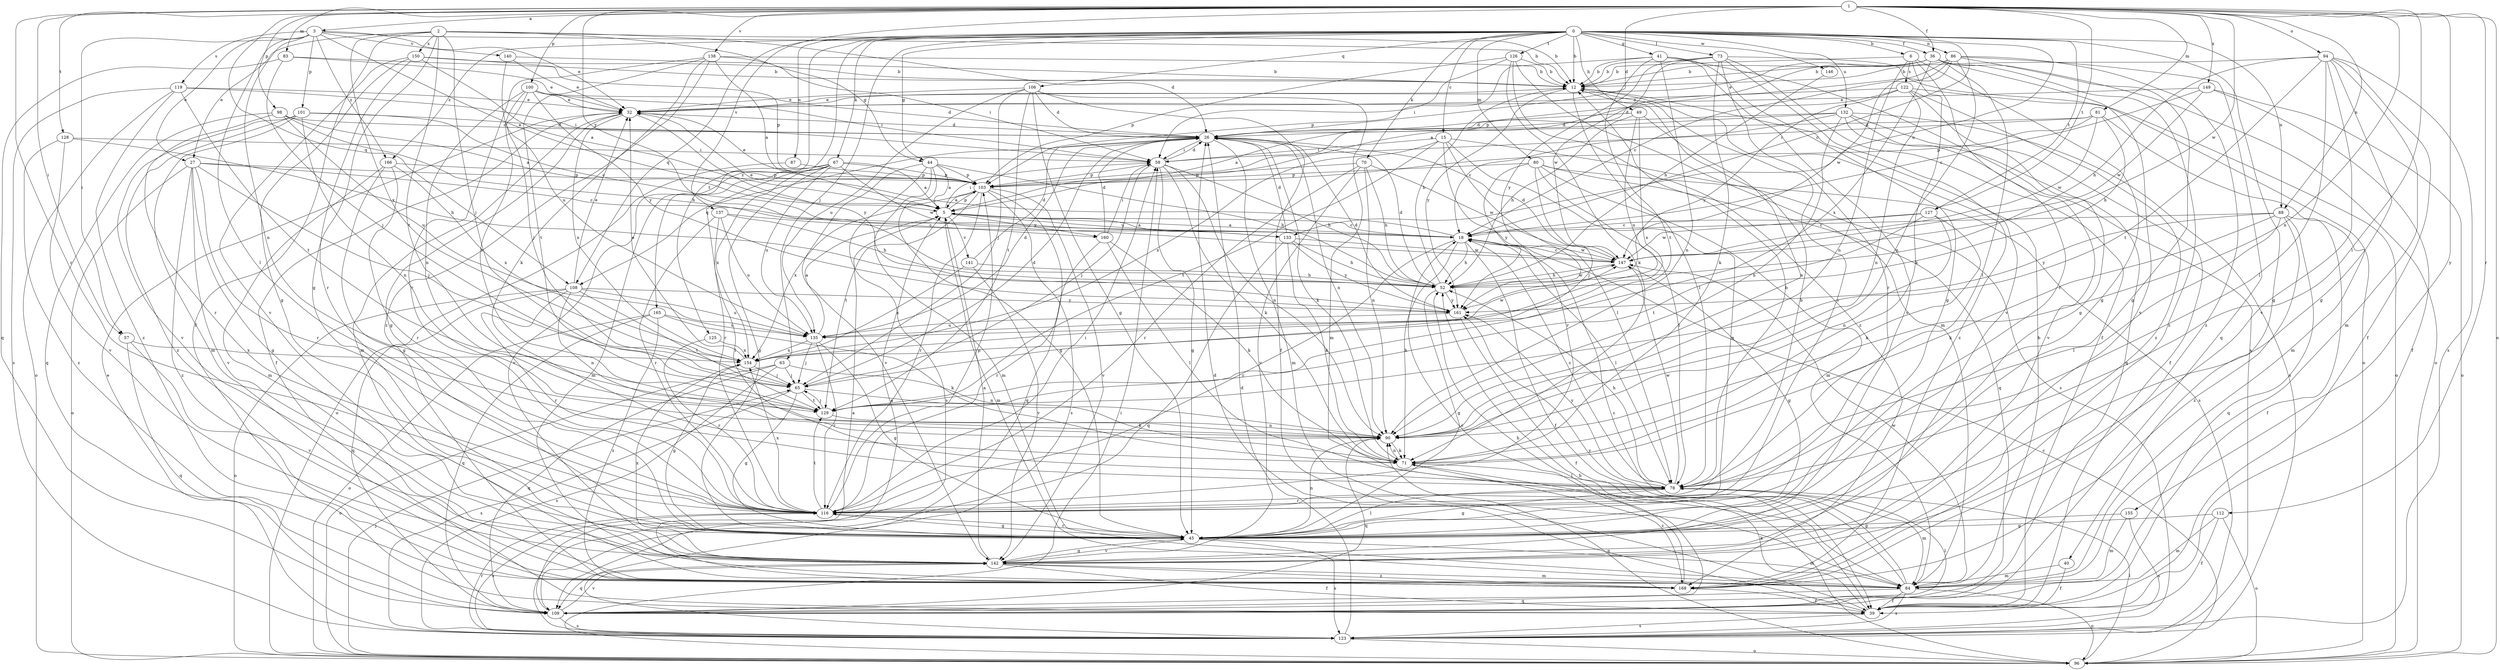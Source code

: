 strict digraph  {
0;
1;
2;
3;
5;
6;
12;
15;
18;
26;
27;
32;
36;
39;
40;
41;
44;
45;
49;
52;
57;
58;
63;
65;
67;
70;
71;
73;
78;
80;
81;
83;
84;
86;
87;
88;
90;
94;
96;
98;
100;
101;
103;
106;
108;
109;
112;
116;
119;
122;
123;
125;
126;
127;
128;
129;
132;
133;
135;
137;
138;
140;
141;
142;
146;
147;
149;
150;
154;
155;
160;
161;
165;
166;
168;
0 -> 6  [label=b];
0 -> 12  [label=b];
0 -> 15  [label=c];
0 -> 18  [label=c];
0 -> 36  [label=f];
0 -> 40  [label=g];
0 -> 41  [label=g];
0 -> 44  [label=g];
0 -> 49  [label=h];
0 -> 63  [label=j];
0 -> 67  [label=k];
0 -> 70  [label=k];
0 -> 73  [label=l];
0 -> 80  [label=m];
0 -> 86  [label=n];
0 -> 87  [label=n];
0 -> 88  [label=n];
0 -> 106  [label=q];
0 -> 108  [label=q];
0 -> 125  [label=t];
0 -> 126  [label=t];
0 -> 127  [label=t];
0 -> 132  [label=u];
0 -> 133  [label=u];
0 -> 146  [label=w];
0 -> 165  [label=z];
0 -> 166  [label=z];
1 -> 3  [label=a];
1 -> 26  [label=d];
1 -> 36  [label=f];
1 -> 57  [label=i];
1 -> 78  [label=l];
1 -> 81  [label=m];
1 -> 83  [label=m];
1 -> 88  [label=n];
1 -> 90  [label=n];
1 -> 94  [label=o];
1 -> 96  [label=o];
1 -> 98  [label=p];
1 -> 100  [label=p];
1 -> 108  [label=q];
1 -> 112  [label=r];
1 -> 116  [label=r];
1 -> 127  [label=t];
1 -> 128  [label=t];
1 -> 137  [label=v];
1 -> 138  [label=v];
1 -> 147  [label=w];
1 -> 149  [label=x];
1 -> 155  [label=y];
1 -> 160  [label=y];
2 -> 12  [label=b];
2 -> 26  [label=d];
2 -> 27  [label=e];
2 -> 39  [label=f];
2 -> 44  [label=g];
2 -> 45  [label=g];
2 -> 65  [label=j];
2 -> 129  [label=t];
2 -> 150  [label=x];
2 -> 154  [label=x];
3 -> 5  [label=a];
3 -> 12  [label=b];
3 -> 27  [label=e];
3 -> 32  [label=e];
3 -> 57  [label=i];
3 -> 78  [label=l];
3 -> 90  [label=n];
3 -> 101  [label=p];
3 -> 119  [label=s];
3 -> 140  [label=v];
3 -> 166  [label=z];
5 -> 18  [label=c];
5 -> 58  [label=i];
5 -> 84  [label=m];
5 -> 103  [label=p];
5 -> 133  [label=u];
5 -> 141  [label=v];
5 -> 160  [label=y];
6 -> 12  [label=b];
6 -> 45  [label=g];
6 -> 71  [label=k];
6 -> 90  [label=n];
6 -> 116  [label=r];
6 -> 122  [label=s];
12 -> 32  [label=e];
12 -> 78  [label=l];
12 -> 116  [label=r];
12 -> 161  [label=y];
12 -> 168  [label=z];
15 -> 45  [label=g];
15 -> 58  [label=i];
15 -> 78  [label=l];
15 -> 116  [label=r];
15 -> 123  [label=s];
15 -> 129  [label=t];
15 -> 154  [label=x];
18 -> 5  [label=a];
18 -> 32  [label=e];
18 -> 39  [label=f];
18 -> 52  [label=h];
18 -> 71  [label=k];
18 -> 78  [label=l];
18 -> 116  [label=r];
18 -> 147  [label=w];
26 -> 58  [label=i];
26 -> 71  [label=k];
26 -> 84  [label=m];
26 -> 90  [label=n];
26 -> 108  [label=q];
27 -> 18  [label=c];
27 -> 45  [label=g];
27 -> 65  [label=j];
27 -> 96  [label=o];
27 -> 103  [label=p];
27 -> 116  [label=r];
27 -> 142  [label=v];
27 -> 168  [label=z];
32 -> 26  [label=d];
32 -> 39  [label=f];
32 -> 45  [label=g];
32 -> 84  [label=m];
32 -> 154  [label=x];
32 -> 161  [label=y];
36 -> 5  [label=a];
36 -> 12  [label=b];
36 -> 32  [label=e];
36 -> 78  [label=l];
36 -> 96  [label=o];
36 -> 142  [label=v];
36 -> 154  [label=x];
36 -> 168  [label=z];
39 -> 26  [label=d];
39 -> 71  [label=k];
39 -> 123  [label=s];
40 -> 39  [label=f];
40 -> 84  [label=m];
41 -> 12  [label=b];
41 -> 45  [label=g];
41 -> 90  [label=n];
41 -> 103  [label=p];
41 -> 123  [label=s];
41 -> 129  [label=t];
41 -> 142  [label=v];
44 -> 5  [label=a];
44 -> 45  [label=g];
44 -> 52  [label=h];
44 -> 84  [label=m];
44 -> 103  [label=p];
44 -> 123  [label=s];
44 -> 142  [label=v];
45 -> 78  [label=l];
45 -> 84  [label=m];
45 -> 90  [label=n];
45 -> 116  [label=r];
45 -> 123  [label=s];
45 -> 142  [label=v];
49 -> 26  [label=d];
49 -> 52  [label=h];
49 -> 90  [label=n];
49 -> 135  [label=u];
49 -> 154  [label=x];
52 -> 12  [label=b];
52 -> 26  [label=d];
52 -> 45  [label=g];
52 -> 147  [label=w];
52 -> 161  [label=y];
57 -> 109  [label=q];
57 -> 142  [label=v];
57 -> 154  [label=x];
58 -> 26  [label=d];
58 -> 45  [label=g];
58 -> 52  [label=h];
58 -> 65  [label=j];
58 -> 71  [label=k];
58 -> 90  [label=n];
58 -> 103  [label=p];
63 -> 65  [label=j];
63 -> 90  [label=n];
63 -> 96  [label=o];
63 -> 109  [label=q];
63 -> 123  [label=s];
65 -> 26  [label=d];
65 -> 45  [label=g];
65 -> 71  [label=k];
65 -> 123  [label=s];
65 -> 129  [label=t];
67 -> 5  [label=a];
67 -> 45  [label=g];
67 -> 84  [label=m];
67 -> 103  [label=p];
67 -> 116  [label=r];
67 -> 135  [label=u];
67 -> 142  [label=v];
67 -> 147  [label=w];
67 -> 154  [label=x];
70 -> 52  [label=h];
70 -> 90  [label=n];
70 -> 103  [label=p];
70 -> 116  [label=r];
70 -> 142  [label=v];
70 -> 147  [label=w];
71 -> 78  [label=l];
71 -> 90  [label=n];
71 -> 168  [label=z];
73 -> 12  [label=b];
73 -> 39  [label=f];
73 -> 71  [label=k];
73 -> 96  [label=o];
73 -> 116  [label=r];
73 -> 142  [label=v];
73 -> 147  [label=w];
73 -> 161  [label=y];
78 -> 12  [label=b];
78 -> 18  [label=c];
78 -> 45  [label=g];
78 -> 52  [label=h];
78 -> 84  [label=m];
78 -> 116  [label=r];
78 -> 147  [label=w];
78 -> 161  [label=y];
80 -> 65  [label=j];
80 -> 78  [label=l];
80 -> 84  [label=m];
80 -> 103  [label=p];
80 -> 109  [label=q];
80 -> 123  [label=s];
80 -> 161  [label=y];
81 -> 26  [label=d];
81 -> 52  [label=h];
81 -> 58  [label=i];
81 -> 84  [label=m];
81 -> 103  [label=p];
81 -> 147  [label=w];
83 -> 12  [label=b];
83 -> 32  [label=e];
83 -> 65  [label=j];
83 -> 109  [label=q];
84 -> 12  [label=b];
84 -> 18  [label=c];
84 -> 39  [label=f];
84 -> 96  [label=o];
84 -> 109  [label=q];
84 -> 123  [label=s];
84 -> 147  [label=w];
84 -> 161  [label=y];
86 -> 12  [label=b];
86 -> 18  [label=c];
86 -> 45  [label=g];
86 -> 90  [label=n];
86 -> 103  [label=p];
86 -> 109  [label=q];
86 -> 147  [label=w];
86 -> 168  [label=z];
87 -> 96  [label=o];
87 -> 103  [label=p];
88 -> 18  [label=c];
88 -> 39  [label=f];
88 -> 71  [label=k];
88 -> 78  [label=l];
88 -> 109  [label=q];
88 -> 161  [label=y];
88 -> 168  [label=z];
90 -> 71  [label=k];
90 -> 109  [label=q];
94 -> 12  [label=b];
94 -> 39  [label=f];
94 -> 45  [label=g];
94 -> 52  [label=h];
94 -> 78  [label=l];
94 -> 84  [label=m];
94 -> 123  [label=s];
94 -> 129  [label=t];
94 -> 142  [label=v];
96 -> 18  [label=c];
96 -> 52  [label=h];
96 -> 58  [label=i];
96 -> 65  [label=j];
96 -> 78  [label=l];
96 -> 90  [label=n];
98 -> 5  [label=a];
98 -> 26  [label=d];
98 -> 52  [label=h];
98 -> 109  [label=q];
98 -> 116  [label=r];
98 -> 135  [label=u];
100 -> 26  [label=d];
100 -> 32  [label=e];
100 -> 58  [label=i];
100 -> 65  [label=j];
100 -> 90  [label=n];
100 -> 129  [label=t];
100 -> 161  [label=y];
101 -> 18  [label=c];
101 -> 26  [label=d];
101 -> 84  [label=m];
101 -> 90  [label=n];
101 -> 142  [label=v];
101 -> 168  [label=z];
103 -> 5  [label=a];
103 -> 32  [label=e];
103 -> 109  [label=q];
103 -> 116  [label=r];
103 -> 123  [label=s];
103 -> 129  [label=t];
103 -> 142  [label=v];
103 -> 154  [label=x];
106 -> 26  [label=d];
106 -> 32  [label=e];
106 -> 39  [label=f];
106 -> 45  [label=g];
106 -> 65  [label=j];
106 -> 84  [label=m];
106 -> 129  [label=t];
106 -> 135  [label=u];
108 -> 32  [label=e];
108 -> 90  [label=n];
108 -> 96  [label=o];
108 -> 109  [label=q];
108 -> 116  [label=r];
108 -> 129  [label=t];
108 -> 135  [label=u];
108 -> 161  [label=y];
109 -> 5  [label=a];
109 -> 18  [label=c];
109 -> 78  [label=l];
109 -> 123  [label=s];
109 -> 142  [label=v];
112 -> 39  [label=f];
112 -> 45  [label=g];
112 -> 84  [label=m];
112 -> 96  [label=o];
116 -> 12  [label=b];
116 -> 45  [label=g];
116 -> 58  [label=i];
116 -> 103  [label=p];
116 -> 123  [label=s];
116 -> 129  [label=t];
116 -> 154  [label=x];
119 -> 32  [label=e];
119 -> 58  [label=i];
119 -> 96  [label=o];
119 -> 123  [label=s];
119 -> 129  [label=t];
119 -> 168  [label=z];
122 -> 26  [label=d];
122 -> 32  [label=e];
122 -> 45  [label=g];
122 -> 90  [label=n];
122 -> 96  [label=o];
122 -> 161  [label=y];
122 -> 168  [label=z];
123 -> 26  [label=d];
123 -> 32  [label=e];
123 -> 96  [label=o];
123 -> 116  [label=r];
125 -> 116  [label=r];
125 -> 154  [label=x];
126 -> 12  [label=b];
126 -> 58  [label=i];
126 -> 71  [label=k];
126 -> 84  [label=m];
126 -> 103  [label=p];
126 -> 168  [label=z];
127 -> 18  [label=c];
127 -> 71  [label=k];
127 -> 90  [label=n];
127 -> 129  [label=t];
127 -> 147  [label=w];
128 -> 52  [label=h];
128 -> 58  [label=i];
128 -> 142  [label=v];
128 -> 168  [label=z];
129 -> 65  [label=j];
129 -> 90  [label=n];
132 -> 5  [label=a];
132 -> 18  [label=c];
132 -> 26  [label=d];
132 -> 39  [label=f];
132 -> 90  [label=n];
132 -> 109  [label=q];
132 -> 123  [label=s];
132 -> 142  [label=v];
133 -> 5  [label=a];
133 -> 26  [label=d];
133 -> 52  [label=h];
133 -> 71  [label=k];
133 -> 109  [label=q];
133 -> 147  [label=w];
133 -> 161  [label=y];
135 -> 5  [label=a];
135 -> 26  [label=d];
135 -> 45  [label=g];
135 -> 65  [label=j];
135 -> 116  [label=r];
135 -> 147  [label=w];
135 -> 154  [label=x];
137 -> 18  [label=c];
137 -> 52  [label=h];
137 -> 78  [label=l];
137 -> 116  [label=r];
137 -> 135  [label=u];
138 -> 5  [label=a];
138 -> 12  [label=b];
138 -> 58  [label=i];
138 -> 71  [label=k];
138 -> 116  [label=r];
138 -> 129  [label=t];
138 -> 168  [label=z];
140 -> 12  [label=b];
140 -> 32  [label=e];
140 -> 135  [label=u];
141 -> 26  [label=d];
141 -> 52  [label=h];
141 -> 142  [label=v];
141 -> 154  [label=x];
142 -> 5  [label=a];
142 -> 39  [label=f];
142 -> 45  [label=g];
142 -> 84  [label=m];
142 -> 109  [label=q];
142 -> 154  [label=x];
142 -> 168  [label=z];
146 -> 52  [label=h];
147 -> 18  [label=c];
147 -> 26  [label=d];
147 -> 45  [label=g];
147 -> 52  [label=h];
149 -> 18  [label=c];
149 -> 32  [label=e];
149 -> 39  [label=f];
149 -> 96  [label=o];
149 -> 147  [label=w];
150 -> 5  [label=a];
150 -> 12  [label=b];
150 -> 45  [label=g];
150 -> 103  [label=p];
150 -> 116  [label=r];
150 -> 142  [label=v];
154 -> 32  [label=e];
154 -> 45  [label=g];
154 -> 65  [label=j];
155 -> 45  [label=g];
155 -> 84  [label=m];
155 -> 123  [label=s];
160 -> 26  [label=d];
160 -> 58  [label=i];
160 -> 71  [label=k];
160 -> 78  [label=l];
160 -> 116  [label=r];
161 -> 26  [label=d];
161 -> 39  [label=f];
161 -> 135  [label=u];
165 -> 71  [label=k];
165 -> 96  [label=o];
165 -> 109  [label=q];
165 -> 135  [label=u];
165 -> 168  [label=z];
166 -> 45  [label=g];
166 -> 84  [label=m];
166 -> 103  [label=p];
166 -> 116  [label=r];
166 -> 154  [label=x];
168 -> 5  [label=a];
168 -> 39  [label=f];
168 -> 52  [label=h];
}
